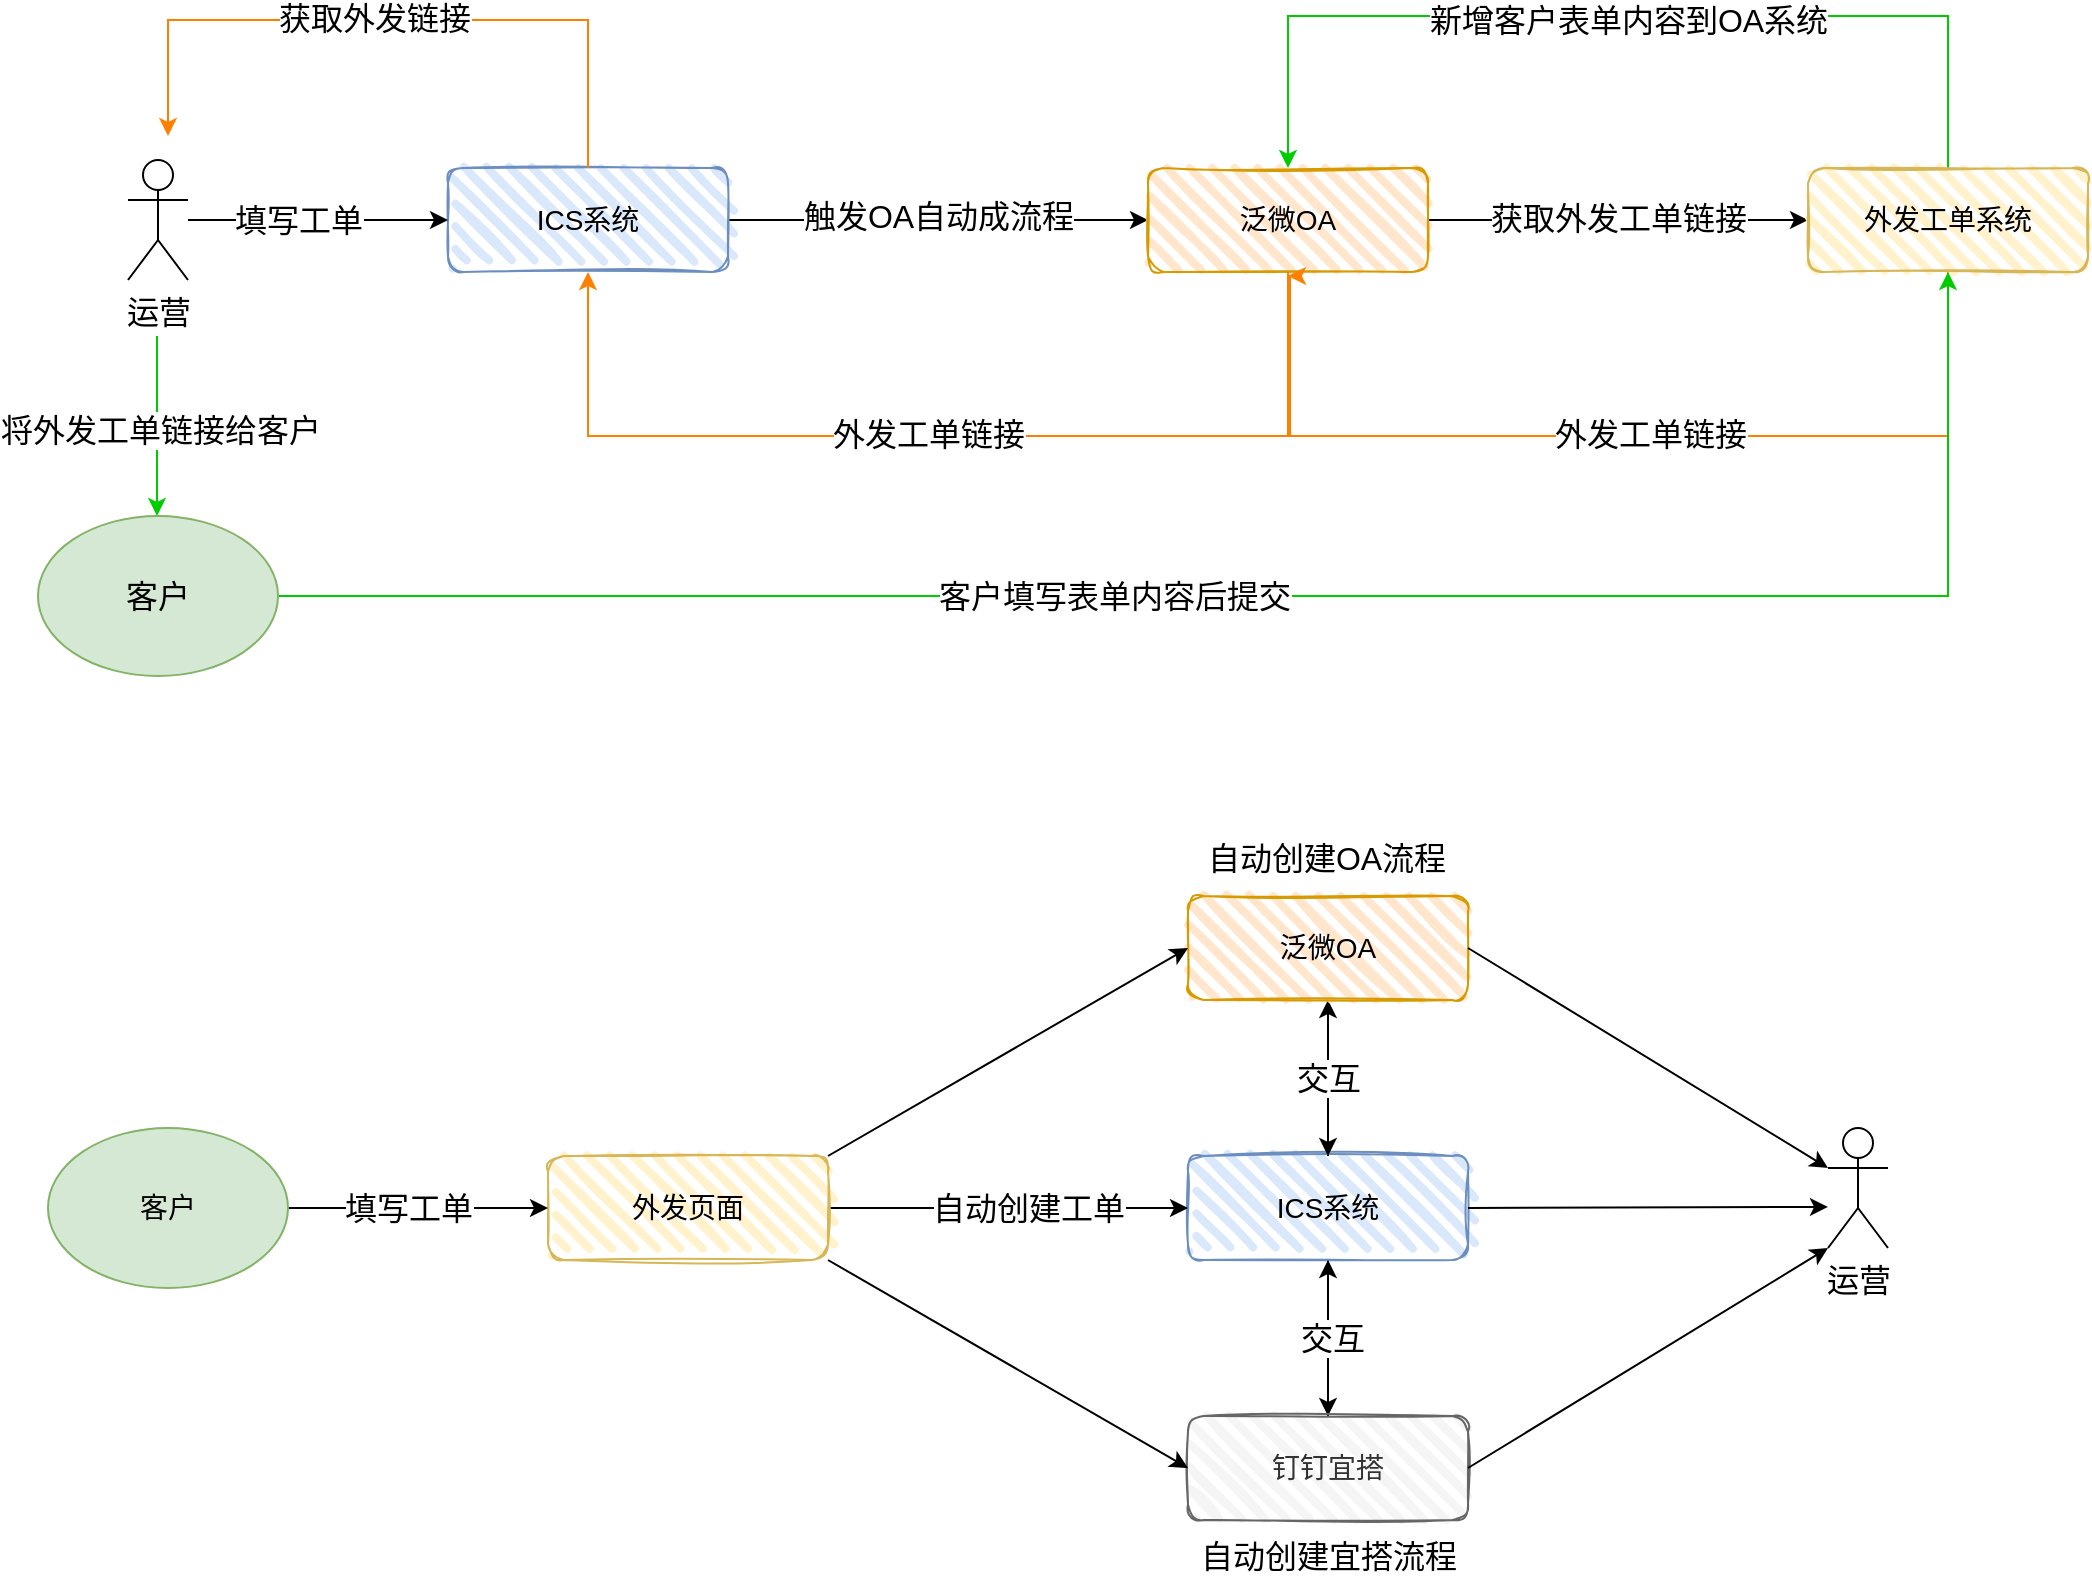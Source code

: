 <mxfile version="21.5.2" type="github">
  <diagram name="第 1 页" id="iX5eoNO0QXhDanVq4XIH">
    <mxGraphModel dx="1050" dy="542" grid="1" gridSize="10" guides="1" tooltips="1" connect="1" arrows="1" fold="1" page="1" pageScale="1" pageWidth="3300" pageHeight="2339" math="0" shadow="0">
      <root>
        <mxCell id="0" />
        <mxCell id="1" parent="0" />
        <mxCell id="-ehJBVwQ3Iy3KnU1lAVW-9" style="edgeStyle=orthogonalEdgeStyle;rounded=0;orthogonalLoop=1;jettySize=auto;html=1;entryX=0;entryY=0.5;entryDx=0;entryDy=0;" edge="1" parent="1" source="-ehJBVwQ3Iy3KnU1lAVW-1" target="-ehJBVwQ3Iy3KnU1lAVW-2">
          <mxGeometry relative="1" as="geometry" />
        </mxCell>
        <mxCell id="-ehJBVwQ3Iy3KnU1lAVW-10" value="&lt;font style=&quot;font-size: 16px;&quot;&gt;触发OA自动成流程&lt;/font&gt;" style="edgeLabel;html=1;align=center;verticalAlign=middle;resizable=0;points=[];" vertex="1" connectable="0" parent="-ehJBVwQ3Iy3KnU1lAVW-9">
          <mxGeometry x="-0.006" y="2" relative="1" as="geometry">
            <mxPoint as="offset" />
          </mxGeometry>
        </mxCell>
        <mxCell id="-ehJBVwQ3Iy3KnU1lAVW-1" value="&lt;font style=&quot;font-size: 14px;&quot;&gt;ICS系统&lt;/font&gt;" style="rounded=1;whiteSpace=wrap;html=1;strokeWidth=1;fillWeight=4;hachureGap=8;hachureAngle=45;fillColor=#dae8fc;sketch=1;strokeColor=#6c8ebf;shadow=0;glass=0;" vertex="1" parent="1">
          <mxGeometry x="270" y="396" width="140" height="52" as="geometry" />
        </mxCell>
        <mxCell id="-ehJBVwQ3Iy3KnU1lAVW-11" style="edgeStyle=orthogonalEdgeStyle;rounded=0;orthogonalLoop=1;jettySize=auto;html=1;entryX=0;entryY=0.5;entryDx=0;entryDy=0;" edge="1" parent="1" source="-ehJBVwQ3Iy3KnU1lAVW-2" target="-ehJBVwQ3Iy3KnU1lAVW-3">
          <mxGeometry relative="1" as="geometry">
            <Array as="points">
              <mxPoint x="850" y="422" />
              <mxPoint x="850" y="422" />
            </Array>
          </mxGeometry>
        </mxCell>
        <mxCell id="-ehJBVwQ3Iy3KnU1lAVW-12" value="&lt;font style=&quot;font-size: 16px;&quot;&gt;获取外发工单链接&lt;/font&gt;" style="edgeLabel;html=1;align=center;verticalAlign=middle;resizable=0;points=[];" vertex="1" connectable="0" parent="-ehJBVwQ3Iy3KnU1lAVW-11">
          <mxGeometry x="-0.007" y="1" relative="1" as="geometry">
            <mxPoint as="offset" />
          </mxGeometry>
        </mxCell>
        <mxCell id="-ehJBVwQ3Iy3KnU1lAVW-2" value="&lt;font style=&quot;font-size: 14px;&quot;&gt;泛微OA&lt;/font&gt;" style="rounded=1;whiteSpace=wrap;html=1;strokeWidth=1;fillWeight=4;hachureGap=8;hachureAngle=45;fillColor=#ffe6cc;sketch=1;strokeColor=#d79b00;shadow=0;glass=0;" vertex="1" parent="1">
          <mxGeometry x="620" y="396" width="140" height="52" as="geometry" />
        </mxCell>
        <mxCell id="-ehJBVwQ3Iy3KnU1lAVW-23" style="edgeStyle=orthogonalEdgeStyle;rounded=0;orthogonalLoop=1;jettySize=auto;html=1;exitX=0.5;exitY=1;exitDx=0;exitDy=0;strokeColor=#FF8000;" edge="1" parent="1" source="-ehJBVwQ3Iy3KnU1lAVW-3">
          <mxGeometry relative="1" as="geometry">
            <mxPoint x="690" y="450" as="targetPoint" />
            <mxPoint x="1020" y="438" as="sourcePoint" />
            <Array as="points">
              <mxPoint x="1020" y="530" />
              <mxPoint x="691" y="530" />
            </Array>
          </mxGeometry>
        </mxCell>
        <mxCell id="-ehJBVwQ3Iy3KnU1lAVW-24" value="&lt;span style=&quot;font-size: 16px;&quot;&gt;外发工单链接&lt;/span&gt;" style="edgeLabel;html=1;align=center;verticalAlign=middle;resizable=0;points=[];" vertex="1" connectable="0" parent="-ehJBVwQ3Iy3KnU1lAVW-23">
          <mxGeometry x="-0.059" y="-1" relative="1" as="geometry">
            <mxPoint as="offset" />
          </mxGeometry>
        </mxCell>
        <mxCell id="-ehJBVwQ3Iy3KnU1lAVW-34" style="edgeStyle=orthogonalEdgeStyle;rounded=0;orthogonalLoop=1;jettySize=auto;html=1;exitX=0.5;exitY=0;exitDx=0;exitDy=0;entryX=0.5;entryY=0;entryDx=0;entryDy=0;strokeColor=#00CC00;" edge="1" parent="1" source="-ehJBVwQ3Iy3KnU1lAVW-3" target="-ehJBVwQ3Iy3KnU1lAVW-2">
          <mxGeometry relative="1" as="geometry">
            <Array as="points">
              <mxPoint x="1020" y="320" />
              <mxPoint x="690" y="320" />
            </Array>
          </mxGeometry>
        </mxCell>
        <mxCell id="-ehJBVwQ3Iy3KnU1lAVW-35" value="&lt;span style=&quot;font-size: 16px;&quot;&gt;新增客户表单内容到OA系统&lt;/span&gt;" style="edgeLabel;html=1;align=center;verticalAlign=middle;resizable=0;points=[];" vertex="1" connectable="0" parent="-ehJBVwQ3Iy3KnU1lAVW-34">
          <mxGeometry x="-0.019" y="2" relative="1" as="geometry">
            <mxPoint as="offset" />
          </mxGeometry>
        </mxCell>
        <mxCell id="-ehJBVwQ3Iy3KnU1lAVW-3" value="&lt;font style=&quot;font-size: 14px;&quot;&gt;外发工单系统&lt;/font&gt;" style="rounded=1;whiteSpace=wrap;html=1;strokeWidth=1;fillWeight=4;hachureGap=8;hachureAngle=45;fillColor=#fff2cc;sketch=1;strokeColor=#d6b656;shadow=0;glass=0;" vertex="1" parent="1">
          <mxGeometry x="950" y="396" width="140" height="52" as="geometry" />
        </mxCell>
        <mxCell id="-ehJBVwQ3Iy3KnU1lAVW-7" style="edgeStyle=orthogonalEdgeStyle;rounded=0;orthogonalLoop=1;jettySize=auto;html=1;entryX=0;entryY=0.5;entryDx=0;entryDy=0;" edge="1" parent="1" source="-ehJBVwQ3Iy3KnU1lAVW-4" target="-ehJBVwQ3Iy3KnU1lAVW-1">
          <mxGeometry relative="1" as="geometry" />
        </mxCell>
        <mxCell id="-ehJBVwQ3Iy3KnU1lAVW-8" value="&lt;font style=&quot;font-size: 16px;&quot;&gt;填写工单&lt;/font&gt;" style="edgeLabel;html=1;align=center;verticalAlign=middle;resizable=0;points=[];" vertex="1" connectable="0" parent="-ehJBVwQ3Iy3KnU1lAVW-7">
          <mxGeometry x="-0.163" y="-4" relative="1" as="geometry">
            <mxPoint y="-4" as="offset" />
          </mxGeometry>
        </mxCell>
        <mxCell id="-ehJBVwQ3Iy3KnU1lAVW-4" value="运营" style="shape=umlActor;verticalLabelPosition=bottom;verticalAlign=top;html=1;fontSize=16;fontColor=#000000;" vertex="1" parent="1">
          <mxGeometry x="110" y="392" width="30" height="60" as="geometry" />
        </mxCell>
        <mxCell id="-ehJBVwQ3Iy3KnU1lAVW-32" style="edgeStyle=orthogonalEdgeStyle;rounded=0;orthogonalLoop=1;jettySize=auto;html=1;entryX=0.5;entryY=1;entryDx=0;entryDy=0;strokeColor=#00CC00;" edge="1" parent="1" source="-ehJBVwQ3Iy3KnU1lAVW-20" target="-ehJBVwQ3Iy3KnU1lAVW-3">
          <mxGeometry relative="1" as="geometry">
            <mxPoint x="1020" y="610" as="targetPoint" />
          </mxGeometry>
        </mxCell>
        <mxCell id="-ehJBVwQ3Iy3KnU1lAVW-33" value="&lt;span style=&quot;font-size: 16px;&quot;&gt;客户填写表单内容后提交&lt;/span&gt;" style="edgeLabel;html=1;align=center;verticalAlign=middle;resizable=0;points=[];" vertex="1" connectable="0" parent="-ehJBVwQ3Iy3KnU1lAVW-32">
          <mxGeometry x="-0.162" relative="1" as="geometry">
            <mxPoint as="offset" />
          </mxGeometry>
        </mxCell>
        <mxCell id="-ehJBVwQ3Iy3KnU1lAVW-20" value="&lt;font style=&quot;font-size: 16px;&quot;&gt;客户&lt;/font&gt;" style="ellipse;whiteSpace=wrap;html=1;fillColor=#d5e8d4;strokeColor=#82b366;" vertex="1" parent="1">
          <mxGeometry x="65" y="570" width="120" height="80" as="geometry" />
        </mxCell>
        <mxCell id="-ehJBVwQ3Iy3KnU1lAVW-25" style="edgeStyle=orthogonalEdgeStyle;rounded=0;orthogonalLoop=1;jettySize=auto;html=1;entryX=0.5;entryY=1;entryDx=0;entryDy=0;exitX=0.5;exitY=1;exitDx=0;exitDy=0;strokeColor=#FF8000;" edge="1" parent="1" source="-ehJBVwQ3Iy3KnU1lAVW-2" target="-ehJBVwQ3Iy3KnU1lAVW-1">
          <mxGeometry relative="1" as="geometry">
            <mxPoint x="350" y="454" as="targetPoint" />
            <mxPoint x="690" y="450" as="sourcePoint" />
            <Array as="points">
              <mxPoint x="690" y="530" />
              <mxPoint x="340" y="530" />
            </Array>
          </mxGeometry>
        </mxCell>
        <mxCell id="-ehJBVwQ3Iy3KnU1lAVW-26" value="&lt;span style=&quot;font-size: 16px;&quot;&gt;外发工单链接&lt;/span&gt;" style="edgeLabel;html=1;align=center;verticalAlign=middle;resizable=0;points=[];" vertex="1" connectable="0" parent="-ehJBVwQ3Iy3KnU1lAVW-25">
          <mxGeometry x="-0.059" y="-1" relative="1" as="geometry">
            <mxPoint x="-20" as="offset" />
          </mxGeometry>
        </mxCell>
        <mxCell id="-ehJBVwQ3Iy3KnU1lAVW-28" style="edgeStyle=orthogonalEdgeStyle;rounded=0;orthogonalLoop=1;jettySize=auto;html=1;exitX=0.5;exitY=0;exitDx=0;exitDy=0;strokeColor=#FF8000;" edge="1" parent="1" source="-ehJBVwQ3Iy3KnU1lAVW-1">
          <mxGeometry relative="1" as="geometry">
            <mxPoint x="130" y="380" as="targetPoint" />
            <mxPoint x="460" y="240" as="sourcePoint" />
            <Array as="points">
              <mxPoint x="340" y="322" />
              <mxPoint x="130" y="322" />
              <mxPoint x="130" y="370" />
            </Array>
          </mxGeometry>
        </mxCell>
        <mxCell id="-ehJBVwQ3Iy3KnU1lAVW-29" value="&lt;span style=&quot;font-size: 16px;&quot;&gt;获取外发链接&lt;/span&gt;" style="edgeLabel;html=1;align=center;verticalAlign=middle;resizable=0;points=[];" vertex="1" connectable="0" parent="-ehJBVwQ3Iy3KnU1lAVW-28">
          <mxGeometry x="-0.059" y="-1" relative="1" as="geometry">
            <mxPoint x="-20" as="offset" />
          </mxGeometry>
        </mxCell>
        <mxCell id="-ehJBVwQ3Iy3KnU1lAVW-30" value="" style="endArrow=classic;html=1;rounded=0;strokeColor=#00CC00;" edge="1" parent="1">
          <mxGeometry width="50" height="50" relative="1" as="geometry">
            <mxPoint x="124.5" y="480" as="sourcePoint" />
            <mxPoint x="124.5" y="570" as="targetPoint" />
          </mxGeometry>
        </mxCell>
        <mxCell id="-ehJBVwQ3Iy3KnU1lAVW-31" value="&lt;font style=&quot;font-size: 16px;&quot;&gt;将外发工单链接给客户&lt;/font&gt;" style="edgeLabel;html=1;align=center;verticalAlign=middle;resizable=0;points=[];" vertex="1" connectable="0" parent="-ehJBVwQ3Iy3KnU1lAVW-30">
          <mxGeometry x="0.04" y="1" relative="1" as="geometry">
            <mxPoint as="offset" />
          </mxGeometry>
        </mxCell>
        <mxCell id="-ehJBVwQ3Iy3KnU1lAVW-72" style="edgeStyle=orthogonalEdgeStyle;rounded=0;orthogonalLoop=1;jettySize=auto;html=1;entryX=0.5;entryY=1;entryDx=0;entryDy=0;" edge="1" parent="1" source="-ehJBVwQ3Iy3KnU1lAVW-38" target="-ehJBVwQ3Iy3KnU1lAVW-41">
          <mxGeometry relative="1" as="geometry" />
        </mxCell>
        <mxCell id="-ehJBVwQ3Iy3KnU1lAVW-73" value="" style="edgeStyle=orthogonalEdgeStyle;rounded=0;orthogonalLoop=1;jettySize=auto;html=1;" edge="1" parent="1" source="-ehJBVwQ3Iy3KnU1lAVW-38" target="-ehJBVwQ3Iy3KnU1lAVW-59">
          <mxGeometry relative="1" as="geometry" />
        </mxCell>
        <mxCell id="-ehJBVwQ3Iy3KnU1lAVW-38" value="&lt;font style=&quot;font-size: 14px;&quot;&gt;ICS系统&lt;/font&gt;" style="rounded=1;whiteSpace=wrap;html=1;strokeWidth=1;fillWeight=4;hachureGap=8;hachureAngle=45;fillColor=#dae8fc;sketch=1;strokeColor=#6c8ebf;shadow=0;glass=0;" vertex="1" parent="1">
          <mxGeometry x="640" y="890" width="140" height="52" as="geometry" />
        </mxCell>
        <mxCell id="-ehJBVwQ3Iy3KnU1lAVW-71" style="edgeStyle=orthogonalEdgeStyle;rounded=0;orthogonalLoop=1;jettySize=auto;html=1;entryX=0.5;entryY=0;entryDx=0;entryDy=0;" edge="1" parent="1" source="-ehJBVwQ3Iy3KnU1lAVW-41" target="-ehJBVwQ3Iy3KnU1lAVW-38">
          <mxGeometry relative="1" as="geometry" />
        </mxCell>
        <mxCell id="-ehJBVwQ3Iy3KnU1lAVW-75" value="&lt;font style=&quot;font-size: 16px;&quot;&gt;交互&lt;/font&gt;" style="edgeLabel;html=1;align=center;verticalAlign=middle;resizable=0;points=[];" vertex="1" connectable="0" parent="-ehJBVwQ3Iy3KnU1lAVW-71">
          <mxGeometry x="-0.015" relative="1" as="geometry">
            <mxPoint as="offset" />
          </mxGeometry>
        </mxCell>
        <mxCell id="-ehJBVwQ3Iy3KnU1lAVW-41" value="&lt;font style=&quot;font-size: 14px;&quot;&gt;泛微OA&lt;/font&gt;" style="rounded=1;whiteSpace=wrap;html=1;strokeWidth=1;fillWeight=4;hachureGap=8;hachureAngle=45;fillColor=#ffe6cc;sketch=1;strokeColor=#d79b00;shadow=0;glass=0;" vertex="1" parent="1">
          <mxGeometry x="640" y="760" width="140" height="52" as="geometry" />
        </mxCell>
        <mxCell id="-ehJBVwQ3Iy3KnU1lAVW-61" style="edgeStyle=orthogonalEdgeStyle;rounded=0;orthogonalLoop=1;jettySize=auto;html=1;entryX=0;entryY=0.5;entryDx=0;entryDy=0;" edge="1" parent="1" source="-ehJBVwQ3Iy3KnU1lAVW-46" target="-ehJBVwQ3Iy3KnU1lAVW-38">
          <mxGeometry relative="1" as="geometry" />
        </mxCell>
        <mxCell id="-ehJBVwQ3Iy3KnU1lAVW-66" value="&lt;font style=&quot;font-size: 16px;&quot;&gt;自动创建工单&lt;/font&gt;" style="edgeLabel;html=1;align=center;verticalAlign=middle;resizable=0;points=[];" vertex="1" connectable="0" parent="-ehJBVwQ3Iy3KnU1lAVW-61">
          <mxGeometry x="-0.049" y="1" relative="1" as="geometry">
            <mxPoint x="14" y="1" as="offset" />
          </mxGeometry>
        </mxCell>
        <mxCell id="-ehJBVwQ3Iy3KnU1lAVW-46" value="&lt;font style=&quot;font-size: 14px;&quot;&gt;外发页面&lt;/font&gt;" style="rounded=1;whiteSpace=wrap;html=1;strokeWidth=1;fillWeight=4;hachureGap=8;hachureAngle=45;sketch=1;shadow=0;glass=0;fillColor=#fff2cc;strokeColor=#d6b656;" vertex="1" parent="1">
          <mxGeometry x="320" y="890" width="140" height="52" as="geometry" />
        </mxCell>
        <mxCell id="-ehJBVwQ3Iy3KnU1lAVW-49" value="运营" style="shape=umlActor;verticalLabelPosition=bottom;verticalAlign=top;html=1;fontSize=16;fontColor=#000000;" vertex="1" parent="1">
          <mxGeometry x="960" y="876" width="30" height="60" as="geometry" />
        </mxCell>
        <mxCell id="-ehJBVwQ3Iy3KnU1lAVW-60" style="edgeStyle=orthogonalEdgeStyle;rounded=0;orthogonalLoop=1;jettySize=auto;html=1;entryX=0;entryY=0.5;entryDx=0;entryDy=0;" edge="1" parent="1" source="-ehJBVwQ3Iy3KnU1lAVW-52" target="-ehJBVwQ3Iy3KnU1lAVW-46">
          <mxGeometry relative="1" as="geometry" />
        </mxCell>
        <mxCell id="-ehJBVwQ3Iy3KnU1lAVW-65" value="&lt;font style=&quot;font-size: 16px;&quot;&gt;填写工单&lt;/font&gt;" style="edgeLabel;html=1;align=center;verticalAlign=middle;resizable=0;points=[];" vertex="1" connectable="0" parent="-ehJBVwQ3Iy3KnU1lAVW-60">
          <mxGeometry x="0.025" y="1" relative="1" as="geometry">
            <mxPoint x="-7" y="1" as="offset" />
          </mxGeometry>
        </mxCell>
        <mxCell id="-ehJBVwQ3Iy3KnU1lAVW-52" value="&lt;font style=&quot;font-size: 14px;&quot;&gt;客户&lt;/font&gt;" style="ellipse;whiteSpace=wrap;html=1;fillColor=#d5e8d4;strokeColor=#82b366;" vertex="1" parent="1">
          <mxGeometry x="70" y="876" width="120" height="80" as="geometry" />
        </mxCell>
        <mxCell id="-ehJBVwQ3Iy3KnU1lAVW-74" style="edgeStyle=orthogonalEdgeStyle;rounded=0;orthogonalLoop=1;jettySize=auto;html=1;entryX=0.5;entryY=1;entryDx=0;entryDy=0;" edge="1" parent="1" source="-ehJBVwQ3Iy3KnU1lAVW-59" target="-ehJBVwQ3Iy3KnU1lAVW-38">
          <mxGeometry relative="1" as="geometry" />
        </mxCell>
        <mxCell id="-ehJBVwQ3Iy3KnU1lAVW-59" value="&lt;font style=&quot;font-size: 14px;&quot;&gt;钉钉宜搭&lt;/font&gt;" style="rounded=1;whiteSpace=wrap;html=1;strokeWidth=1;fillWeight=4;hachureGap=8;hachureAngle=45;fillColor=#f5f5f5;sketch=1;strokeColor=#666666;shadow=0;glass=0;fontColor=#333333;" vertex="1" parent="1">
          <mxGeometry x="640" y="1020" width="140" height="52" as="geometry" />
        </mxCell>
        <mxCell id="-ehJBVwQ3Iy3KnU1lAVW-62" value="" style="endArrow=classic;html=1;rounded=0;entryX=0;entryY=0.5;entryDx=0;entryDy=0;exitX=1;exitY=0;exitDx=0;exitDy=0;" edge="1" parent="1" source="-ehJBVwQ3Iy3KnU1lAVW-46" target="-ehJBVwQ3Iy3KnU1lAVW-41">
          <mxGeometry width="50" height="50" relative="1" as="geometry">
            <mxPoint x="360" y="760" as="sourcePoint" />
            <mxPoint x="360" y="850" as="targetPoint" />
          </mxGeometry>
        </mxCell>
        <mxCell id="-ehJBVwQ3Iy3KnU1lAVW-67" value="&lt;font style=&quot;font-size: 16px;&quot;&gt;自动创建OA流程&lt;/font&gt;" style="edgeLabel;html=1;align=center;verticalAlign=middle;resizable=0;points=[];" vertex="1" connectable="0" parent="-ehJBVwQ3Iy3KnU1lAVW-62">
          <mxGeometry x="-0.118" y="2" relative="1" as="geometry">
            <mxPoint x="171" y="-102" as="offset" />
          </mxGeometry>
        </mxCell>
        <mxCell id="-ehJBVwQ3Iy3KnU1lAVW-63" value="" style="endArrow=classic;html=1;rounded=0;entryX=0;entryY=0.5;entryDx=0;entryDy=0;exitX=1;exitY=1;exitDx=0;exitDy=0;" edge="1" parent="1" source="-ehJBVwQ3Iy3KnU1lAVW-46" target="-ehJBVwQ3Iy3KnU1lAVW-59">
          <mxGeometry width="50" height="50" relative="1" as="geometry">
            <mxPoint x="410" y="1044" as="sourcePoint" />
            <mxPoint x="550" y="940" as="targetPoint" />
          </mxGeometry>
        </mxCell>
        <mxCell id="-ehJBVwQ3Iy3KnU1lAVW-70" value="&lt;font style=&quot;font-size: 16px;&quot;&gt;自动创建宜搭流程&lt;/font&gt;" style="edgeLabel;html=1;align=center;verticalAlign=middle;resizable=0;points=[];" vertex="1" connectable="0" parent="1">
          <mxGeometry x="709.999" y="1090.003" as="geometry" />
        </mxCell>
        <mxCell id="-ehJBVwQ3Iy3KnU1lAVW-76" value="&lt;font style=&quot;font-size: 16px;&quot;&gt;交互&lt;/font&gt;" style="edgeLabel;html=1;align=center;verticalAlign=middle;resizable=0;points=[];" vertex="1" connectable="0" parent="1">
          <mxGeometry x="720" y="860" as="geometry">
            <mxPoint x="-8" y="121" as="offset" />
          </mxGeometry>
        </mxCell>
        <mxCell id="-ehJBVwQ3Iy3KnU1lAVW-77" value="" style="endArrow=classic;html=1;rounded=0;exitX=1;exitY=0.5;exitDx=0;exitDy=0;entryX=0;entryY=0.658;entryDx=0;entryDy=0;entryPerimeter=0;" edge="1" parent="1" source="-ehJBVwQ3Iy3KnU1lAVW-38" target="-ehJBVwQ3Iy3KnU1lAVW-49">
          <mxGeometry width="50" height="50" relative="1" as="geometry">
            <mxPoint x="810" y="915.5" as="sourcePoint" />
            <mxPoint x="910" y="915.5" as="targetPoint" />
          </mxGeometry>
        </mxCell>
        <mxCell id="-ehJBVwQ3Iy3KnU1lAVW-78" value="" style="endArrow=classic;html=1;rounded=0;exitX=1;exitY=0.5;exitDx=0;exitDy=0;entryX=0;entryY=0.333;entryDx=0;entryDy=0;entryPerimeter=0;" edge="1" parent="1" source="-ehJBVwQ3Iy3KnU1lAVW-41" target="-ehJBVwQ3Iy3KnU1lAVW-49">
          <mxGeometry width="50" height="50" relative="1" as="geometry">
            <mxPoint x="870" y="760" as="sourcePoint" />
            <mxPoint x="950" y="700" as="targetPoint" />
          </mxGeometry>
        </mxCell>
        <mxCell id="-ehJBVwQ3Iy3KnU1lAVW-79" value="" style="endArrow=classic;html=1;rounded=0;exitX=1;exitY=0.5;exitDx=0;exitDy=0;entryX=0;entryY=1;entryDx=0;entryDy=0;entryPerimeter=0;" edge="1" parent="1" source="-ehJBVwQ3Iy3KnU1lAVW-59" target="-ehJBVwQ3Iy3KnU1lAVW-49">
          <mxGeometry width="50" height="50" relative="1" as="geometry">
            <mxPoint x="820" y="1046.5" as="sourcePoint" />
            <mxPoint x="1000" y="1045.5" as="targetPoint" />
          </mxGeometry>
        </mxCell>
      </root>
    </mxGraphModel>
  </diagram>
</mxfile>
